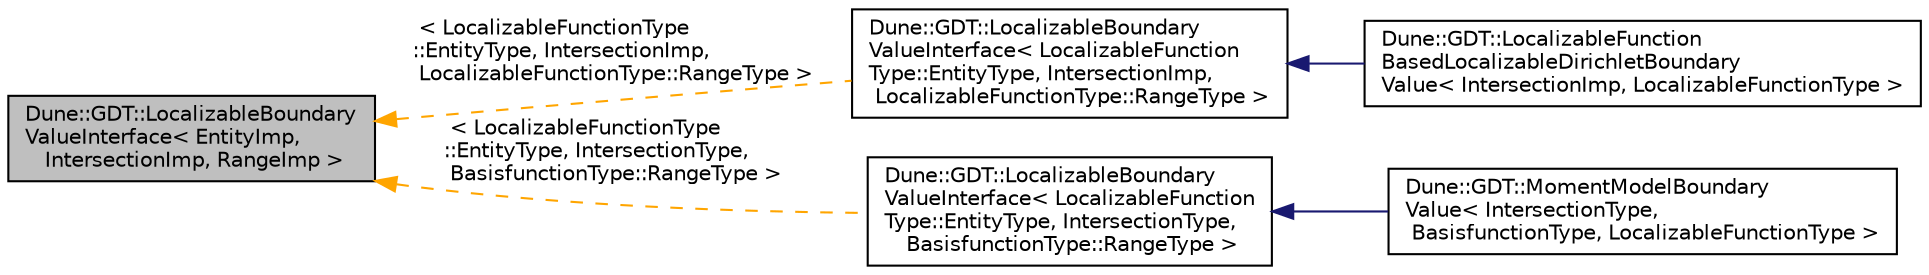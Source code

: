 digraph "Dune::GDT::LocalizableBoundaryValueInterface&lt; EntityImp, IntersectionImp, RangeImp &gt;"
{
  edge [fontname="Helvetica",fontsize="10",labelfontname="Helvetica",labelfontsize="10"];
  node [fontname="Helvetica",fontsize="10",shape=record];
  rankdir="LR";
  Node0 [label="Dune::GDT::LocalizableBoundary\lValueInterface\< EntityImp,\l IntersectionImp, RangeImp \>",height=0.2,width=0.4,color="black", fillcolor="grey75", style="filled", fontcolor="black"];
  Node0 -> Node1 [dir="back",color="orange",fontsize="10",style="dashed",label=" \< LocalizableFunctionType\l::EntityType, IntersectionImp,\l LocalizableFunctionType::RangeType \>" ,fontname="Helvetica"];
  Node1 [label="Dune::GDT::LocalizableBoundary\lValueInterface\< LocalizableFunction\lType::EntityType, IntersectionImp,\l LocalizableFunctionType::RangeType \>",height=0.2,width=0.4,color="black", fillcolor="white", style="filled",URL="$a01907.html"];
  Node1 -> Node2 [dir="back",color="midnightblue",fontsize="10",style="solid",fontname="Helvetica"];
  Node2 [label="Dune::GDT::LocalizableFunction\lBasedLocalizableDirichletBoundary\lValue\< IntersectionImp, LocalizableFunctionType \>",height=0.2,width=0.4,color="black", fillcolor="white", style="filled",URL="$a01915.html"];
  Node0 -> Node3 [dir="back",color="orange",fontsize="10",style="dashed",label=" \< LocalizableFunctionType\l::EntityType, IntersectionType,\l BasisfunctionType::RangeType \>" ,fontname="Helvetica"];
  Node3 [label="Dune::GDT::LocalizableBoundary\lValueInterface\< LocalizableFunction\lType::EntityType, IntersectionType,\l BasisfunctionType::RangeType \>",height=0.2,width=0.4,color="black", fillcolor="white", style="filled",URL="$a01907.html"];
  Node3 -> Node4 [dir="back",color="midnightblue",fontsize="10",style="solid",fontname="Helvetica"];
  Node4 [label="Dune::GDT::MomentModelBoundary\lValue\< IntersectionType,\l BasisfunctionType, LocalizableFunctionType \>",height=0.2,width=0.4,color="black", fillcolor="white", style="filled",URL="$a01923.html"];
}

